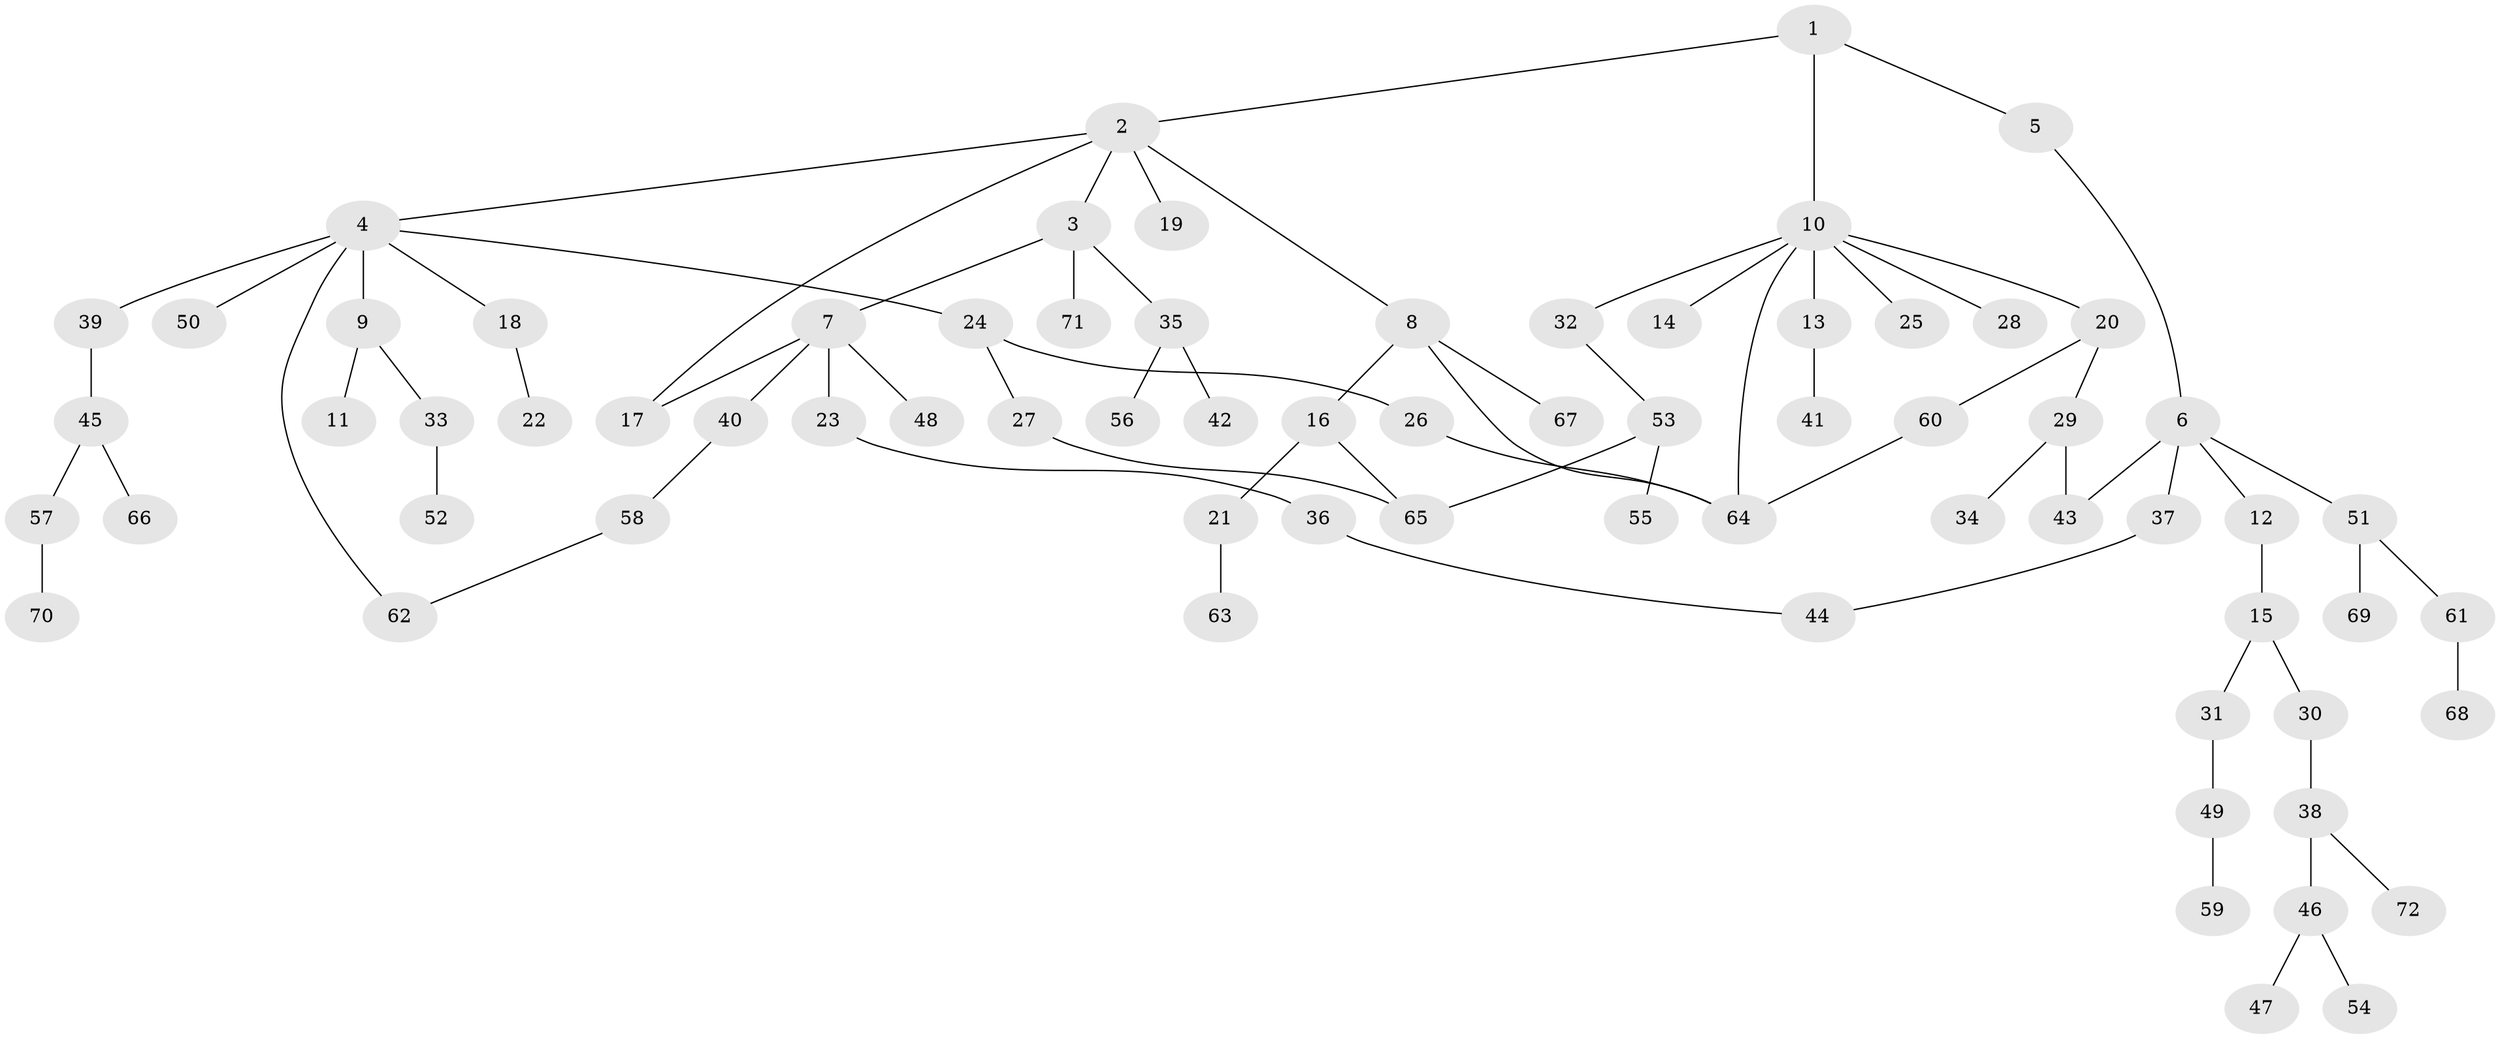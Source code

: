 // Generated by graph-tools (version 1.1) at 2025/01/03/09/25 03:01:02]
// undirected, 72 vertices, 80 edges
graph export_dot {
graph [start="1"]
  node [color=gray90,style=filled];
  1;
  2;
  3;
  4;
  5;
  6;
  7;
  8;
  9;
  10;
  11;
  12;
  13;
  14;
  15;
  16;
  17;
  18;
  19;
  20;
  21;
  22;
  23;
  24;
  25;
  26;
  27;
  28;
  29;
  30;
  31;
  32;
  33;
  34;
  35;
  36;
  37;
  38;
  39;
  40;
  41;
  42;
  43;
  44;
  45;
  46;
  47;
  48;
  49;
  50;
  51;
  52;
  53;
  54;
  55;
  56;
  57;
  58;
  59;
  60;
  61;
  62;
  63;
  64;
  65;
  66;
  67;
  68;
  69;
  70;
  71;
  72;
  1 -- 2;
  1 -- 5;
  1 -- 10;
  2 -- 3;
  2 -- 4;
  2 -- 8;
  2 -- 17;
  2 -- 19;
  3 -- 7;
  3 -- 35;
  3 -- 71;
  4 -- 9;
  4 -- 18;
  4 -- 24;
  4 -- 39;
  4 -- 50;
  4 -- 62;
  5 -- 6;
  6 -- 12;
  6 -- 37;
  6 -- 43;
  6 -- 51;
  7 -- 23;
  7 -- 40;
  7 -- 48;
  7 -- 17;
  8 -- 16;
  8 -- 67;
  8 -- 64;
  9 -- 11;
  9 -- 33;
  10 -- 13;
  10 -- 14;
  10 -- 20;
  10 -- 25;
  10 -- 28;
  10 -- 32;
  10 -- 64;
  12 -- 15;
  13 -- 41;
  15 -- 30;
  15 -- 31;
  16 -- 21;
  16 -- 65;
  18 -- 22;
  20 -- 29;
  20 -- 60;
  21 -- 63;
  23 -- 36;
  24 -- 26;
  24 -- 27;
  26 -- 64;
  27 -- 65;
  29 -- 34;
  29 -- 43;
  30 -- 38;
  31 -- 49;
  32 -- 53;
  33 -- 52;
  35 -- 42;
  35 -- 56;
  36 -- 44;
  37 -- 44;
  38 -- 46;
  38 -- 72;
  39 -- 45;
  40 -- 58;
  45 -- 57;
  45 -- 66;
  46 -- 47;
  46 -- 54;
  49 -- 59;
  51 -- 61;
  51 -- 69;
  53 -- 55;
  53 -- 65;
  57 -- 70;
  58 -- 62;
  60 -- 64;
  61 -- 68;
}
